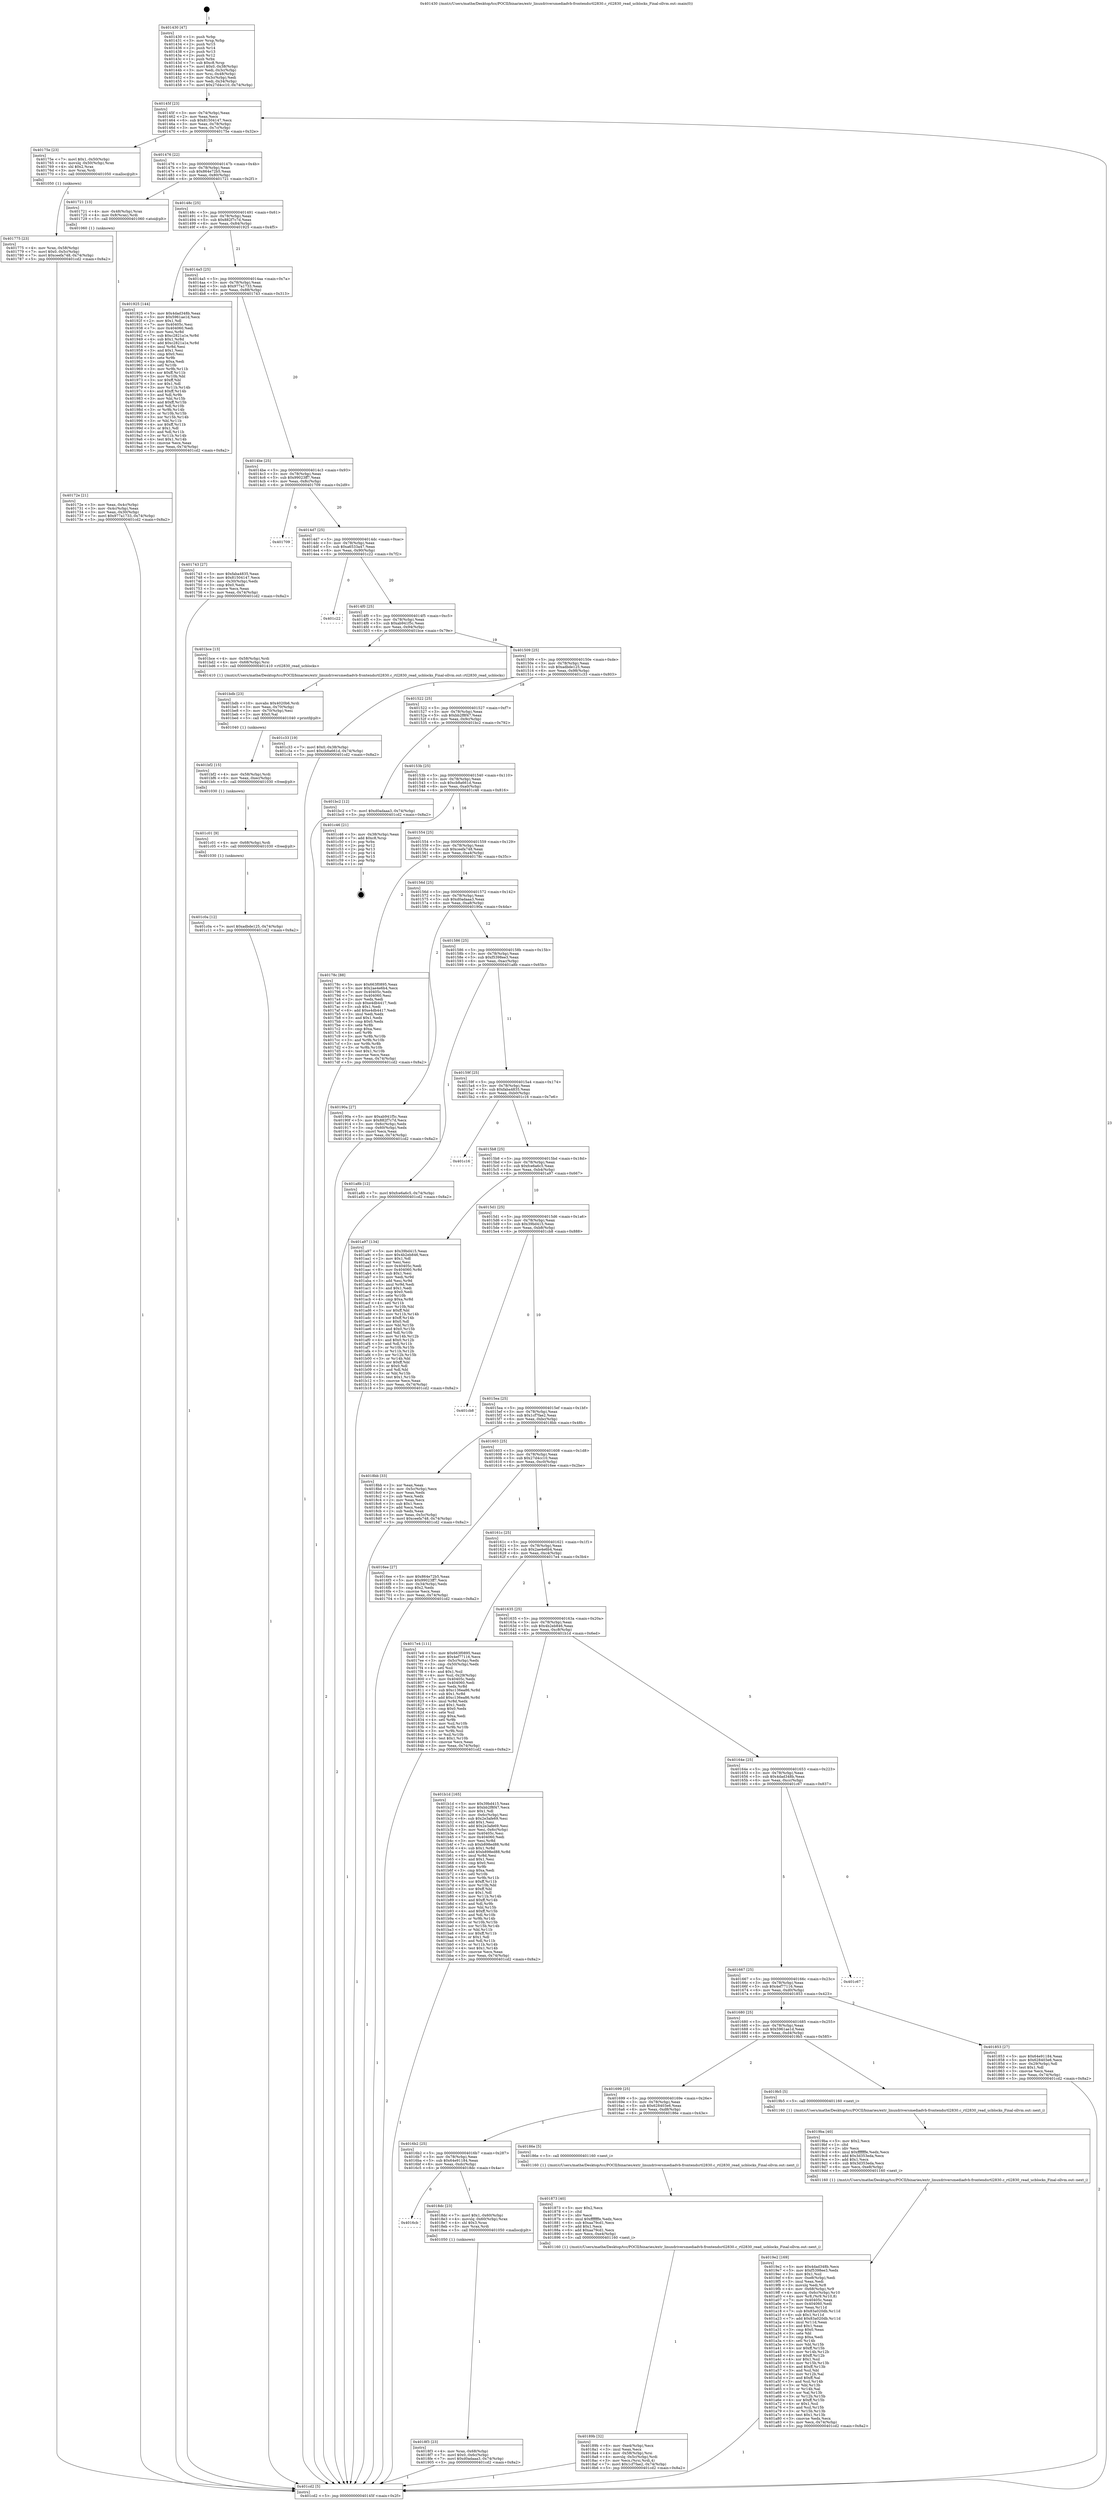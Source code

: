 digraph "0x401430" {
  label = "0x401430 (/mnt/c/Users/mathe/Desktop/tcc/POCII/binaries/extr_linuxdriversmediadvb-frontendsrtl2830.c_rtl2830_read_ucblocks_Final-ollvm.out::main(0))"
  labelloc = "t"
  node[shape=record]

  Entry [label="",width=0.3,height=0.3,shape=circle,fillcolor=black,style=filled]
  "0x40145f" [label="{
     0x40145f [23]\l
     | [instrs]\l
     &nbsp;&nbsp;0x40145f \<+3\>: mov -0x74(%rbp),%eax\l
     &nbsp;&nbsp;0x401462 \<+2\>: mov %eax,%ecx\l
     &nbsp;&nbsp;0x401464 \<+6\>: sub $0x81504147,%ecx\l
     &nbsp;&nbsp;0x40146a \<+3\>: mov %eax,-0x78(%rbp)\l
     &nbsp;&nbsp;0x40146d \<+3\>: mov %ecx,-0x7c(%rbp)\l
     &nbsp;&nbsp;0x401470 \<+6\>: je 000000000040175e \<main+0x32e\>\l
  }"]
  "0x40175e" [label="{
     0x40175e [23]\l
     | [instrs]\l
     &nbsp;&nbsp;0x40175e \<+7\>: movl $0x1,-0x50(%rbp)\l
     &nbsp;&nbsp;0x401765 \<+4\>: movslq -0x50(%rbp),%rax\l
     &nbsp;&nbsp;0x401769 \<+4\>: shl $0x2,%rax\l
     &nbsp;&nbsp;0x40176d \<+3\>: mov %rax,%rdi\l
     &nbsp;&nbsp;0x401770 \<+5\>: call 0000000000401050 \<malloc@plt\>\l
     | [calls]\l
     &nbsp;&nbsp;0x401050 \{1\} (unknown)\l
  }"]
  "0x401476" [label="{
     0x401476 [22]\l
     | [instrs]\l
     &nbsp;&nbsp;0x401476 \<+5\>: jmp 000000000040147b \<main+0x4b\>\l
     &nbsp;&nbsp;0x40147b \<+3\>: mov -0x78(%rbp),%eax\l
     &nbsp;&nbsp;0x40147e \<+5\>: sub $0x864e72b5,%eax\l
     &nbsp;&nbsp;0x401483 \<+3\>: mov %eax,-0x80(%rbp)\l
     &nbsp;&nbsp;0x401486 \<+6\>: je 0000000000401721 \<main+0x2f1\>\l
  }"]
  Exit [label="",width=0.3,height=0.3,shape=circle,fillcolor=black,style=filled,peripheries=2]
  "0x401721" [label="{
     0x401721 [13]\l
     | [instrs]\l
     &nbsp;&nbsp;0x401721 \<+4\>: mov -0x48(%rbp),%rax\l
     &nbsp;&nbsp;0x401725 \<+4\>: mov 0x8(%rax),%rdi\l
     &nbsp;&nbsp;0x401729 \<+5\>: call 0000000000401060 \<atoi@plt\>\l
     | [calls]\l
     &nbsp;&nbsp;0x401060 \{1\} (unknown)\l
  }"]
  "0x40148c" [label="{
     0x40148c [25]\l
     | [instrs]\l
     &nbsp;&nbsp;0x40148c \<+5\>: jmp 0000000000401491 \<main+0x61\>\l
     &nbsp;&nbsp;0x401491 \<+3\>: mov -0x78(%rbp),%eax\l
     &nbsp;&nbsp;0x401494 \<+5\>: sub $0x882f7c7d,%eax\l
     &nbsp;&nbsp;0x401499 \<+6\>: mov %eax,-0x84(%rbp)\l
     &nbsp;&nbsp;0x40149f \<+6\>: je 0000000000401925 \<main+0x4f5\>\l
  }"]
  "0x401c0a" [label="{
     0x401c0a [12]\l
     | [instrs]\l
     &nbsp;&nbsp;0x401c0a \<+7\>: movl $0xadbde125,-0x74(%rbp)\l
     &nbsp;&nbsp;0x401c11 \<+5\>: jmp 0000000000401cd2 \<main+0x8a2\>\l
  }"]
  "0x401925" [label="{
     0x401925 [144]\l
     | [instrs]\l
     &nbsp;&nbsp;0x401925 \<+5\>: mov $0x4dad348b,%eax\l
     &nbsp;&nbsp;0x40192a \<+5\>: mov $0x5961ae1d,%ecx\l
     &nbsp;&nbsp;0x40192f \<+2\>: mov $0x1,%dl\l
     &nbsp;&nbsp;0x401931 \<+7\>: mov 0x40405c,%esi\l
     &nbsp;&nbsp;0x401938 \<+7\>: mov 0x404060,%edi\l
     &nbsp;&nbsp;0x40193f \<+3\>: mov %esi,%r8d\l
     &nbsp;&nbsp;0x401942 \<+7\>: sub $0xc2821a1e,%r8d\l
     &nbsp;&nbsp;0x401949 \<+4\>: sub $0x1,%r8d\l
     &nbsp;&nbsp;0x40194d \<+7\>: add $0xc2821a1e,%r8d\l
     &nbsp;&nbsp;0x401954 \<+4\>: imul %r8d,%esi\l
     &nbsp;&nbsp;0x401958 \<+3\>: and $0x1,%esi\l
     &nbsp;&nbsp;0x40195b \<+3\>: cmp $0x0,%esi\l
     &nbsp;&nbsp;0x40195e \<+4\>: sete %r9b\l
     &nbsp;&nbsp;0x401962 \<+3\>: cmp $0xa,%edi\l
     &nbsp;&nbsp;0x401965 \<+4\>: setl %r10b\l
     &nbsp;&nbsp;0x401969 \<+3\>: mov %r9b,%r11b\l
     &nbsp;&nbsp;0x40196c \<+4\>: xor $0xff,%r11b\l
     &nbsp;&nbsp;0x401970 \<+3\>: mov %r10b,%bl\l
     &nbsp;&nbsp;0x401973 \<+3\>: xor $0xff,%bl\l
     &nbsp;&nbsp;0x401976 \<+3\>: xor $0x1,%dl\l
     &nbsp;&nbsp;0x401979 \<+3\>: mov %r11b,%r14b\l
     &nbsp;&nbsp;0x40197c \<+4\>: and $0xff,%r14b\l
     &nbsp;&nbsp;0x401980 \<+3\>: and %dl,%r9b\l
     &nbsp;&nbsp;0x401983 \<+3\>: mov %bl,%r15b\l
     &nbsp;&nbsp;0x401986 \<+4\>: and $0xff,%r15b\l
     &nbsp;&nbsp;0x40198a \<+3\>: and %dl,%r10b\l
     &nbsp;&nbsp;0x40198d \<+3\>: or %r9b,%r14b\l
     &nbsp;&nbsp;0x401990 \<+3\>: or %r10b,%r15b\l
     &nbsp;&nbsp;0x401993 \<+3\>: xor %r15b,%r14b\l
     &nbsp;&nbsp;0x401996 \<+3\>: or %bl,%r11b\l
     &nbsp;&nbsp;0x401999 \<+4\>: xor $0xff,%r11b\l
     &nbsp;&nbsp;0x40199d \<+3\>: or $0x1,%dl\l
     &nbsp;&nbsp;0x4019a0 \<+3\>: and %dl,%r11b\l
     &nbsp;&nbsp;0x4019a3 \<+3\>: or %r11b,%r14b\l
     &nbsp;&nbsp;0x4019a6 \<+4\>: test $0x1,%r14b\l
     &nbsp;&nbsp;0x4019aa \<+3\>: cmovne %ecx,%eax\l
     &nbsp;&nbsp;0x4019ad \<+3\>: mov %eax,-0x74(%rbp)\l
     &nbsp;&nbsp;0x4019b0 \<+5\>: jmp 0000000000401cd2 \<main+0x8a2\>\l
  }"]
  "0x4014a5" [label="{
     0x4014a5 [25]\l
     | [instrs]\l
     &nbsp;&nbsp;0x4014a5 \<+5\>: jmp 00000000004014aa \<main+0x7a\>\l
     &nbsp;&nbsp;0x4014aa \<+3\>: mov -0x78(%rbp),%eax\l
     &nbsp;&nbsp;0x4014ad \<+5\>: sub $0x977a1733,%eax\l
     &nbsp;&nbsp;0x4014b2 \<+6\>: mov %eax,-0x88(%rbp)\l
     &nbsp;&nbsp;0x4014b8 \<+6\>: je 0000000000401743 \<main+0x313\>\l
  }"]
  "0x401c01" [label="{
     0x401c01 [9]\l
     | [instrs]\l
     &nbsp;&nbsp;0x401c01 \<+4\>: mov -0x68(%rbp),%rdi\l
     &nbsp;&nbsp;0x401c05 \<+5\>: call 0000000000401030 \<free@plt\>\l
     | [calls]\l
     &nbsp;&nbsp;0x401030 \{1\} (unknown)\l
  }"]
  "0x401743" [label="{
     0x401743 [27]\l
     | [instrs]\l
     &nbsp;&nbsp;0x401743 \<+5\>: mov $0xfaba4835,%eax\l
     &nbsp;&nbsp;0x401748 \<+5\>: mov $0x81504147,%ecx\l
     &nbsp;&nbsp;0x40174d \<+3\>: mov -0x30(%rbp),%edx\l
     &nbsp;&nbsp;0x401750 \<+3\>: cmp $0x0,%edx\l
     &nbsp;&nbsp;0x401753 \<+3\>: cmove %ecx,%eax\l
     &nbsp;&nbsp;0x401756 \<+3\>: mov %eax,-0x74(%rbp)\l
     &nbsp;&nbsp;0x401759 \<+5\>: jmp 0000000000401cd2 \<main+0x8a2\>\l
  }"]
  "0x4014be" [label="{
     0x4014be [25]\l
     | [instrs]\l
     &nbsp;&nbsp;0x4014be \<+5\>: jmp 00000000004014c3 \<main+0x93\>\l
     &nbsp;&nbsp;0x4014c3 \<+3\>: mov -0x78(%rbp),%eax\l
     &nbsp;&nbsp;0x4014c6 \<+5\>: sub $0x99023ff7,%eax\l
     &nbsp;&nbsp;0x4014cb \<+6\>: mov %eax,-0x8c(%rbp)\l
     &nbsp;&nbsp;0x4014d1 \<+6\>: je 0000000000401709 \<main+0x2d9\>\l
  }"]
  "0x401bf2" [label="{
     0x401bf2 [15]\l
     | [instrs]\l
     &nbsp;&nbsp;0x401bf2 \<+4\>: mov -0x58(%rbp),%rdi\l
     &nbsp;&nbsp;0x401bf6 \<+6\>: mov %eax,-0xec(%rbp)\l
     &nbsp;&nbsp;0x401bfc \<+5\>: call 0000000000401030 \<free@plt\>\l
     | [calls]\l
     &nbsp;&nbsp;0x401030 \{1\} (unknown)\l
  }"]
  "0x401709" [label="{
     0x401709\l
  }", style=dashed]
  "0x4014d7" [label="{
     0x4014d7 [25]\l
     | [instrs]\l
     &nbsp;&nbsp;0x4014d7 \<+5\>: jmp 00000000004014dc \<main+0xac\>\l
     &nbsp;&nbsp;0x4014dc \<+3\>: mov -0x78(%rbp),%eax\l
     &nbsp;&nbsp;0x4014df \<+5\>: sub $0xa6533a47,%eax\l
     &nbsp;&nbsp;0x4014e4 \<+6\>: mov %eax,-0x90(%rbp)\l
     &nbsp;&nbsp;0x4014ea \<+6\>: je 0000000000401c22 \<main+0x7f2\>\l
  }"]
  "0x401bdb" [label="{
     0x401bdb [23]\l
     | [instrs]\l
     &nbsp;&nbsp;0x401bdb \<+10\>: movabs $0x4020b6,%rdi\l
     &nbsp;&nbsp;0x401be5 \<+3\>: mov %eax,-0x70(%rbp)\l
     &nbsp;&nbsp;0x401be8 \<+3\>: mov -0x70(%rbp),%esi\l
     &nbsp;&nbsp;0x401beb \<+2\>: mov $0x0,%al\l
     &nbsp;&nbsp;0x401bed \<+5\>: call 0000000000401040 \<printf@plt\>\l
     | [calls]\l
     &nbsp;&nbsp;0x401040 \{1\} (unknown)\l
  }"]
  "0x401c22" [label="{
     0x401c22\l
  }", style=dashed]
  "0x4014f0" [label="{
     0x4014f0 [25]\l
     | [instrs]\l
     &nbsp;&nbsp;0x4014f0 \<+5\>: jmp 00000000004014f5 \<main+0xc5\>\l
     &nbsp;&nbsp;0x4014f5 \<+3\>: mov -0x78(%rbp),%eax\l
     &nbsp;&nbsp;0x4014f8 \<+5\>: sub $0xab941f5c,%eax\l
     &nbsp;&nbsp;0x4014fd \<+6\>: mov %eax,-0x94(%rbp)\l
     &nbsp;&nbsp;0x401503 \<+6\>: je 0000000000401bce \<main+0x79e\>\l
  }"]
  "0x4019e2" [label="{
     0x4019e2 [169]\l
     | [instrs]\l
     &nbsp;&nbsp;0x4019e2 \<+5\>: mov $0x4dad348b,%ecx\l
     &nbsp;&nbsp;0x4019e7 \<+5\>: mov $0xf5398ee3,%edx\l
     &nbsp;&nbsp;0x4019ec \<+3\>: mov $0x1,%sil\l
     &nbsp;&nbsp;0x4019ef \<+6\>: mov -0xe8(%rbp),%edi\l
     &nbsp;&nbsp;0x4019f5 \<+3\>: imul %eax,%edi\l
     &nbsp;&nbsp;0x4019f8 \<+3\>: movslq %edi,%r8\l
     &nbsp;&nbsp;0x4019fb \<+4\>: mov -0x68(%rbp),%r9\l
     &nbsp;&nbsp;0x4019ff \<+4\>: movslq -0x6c(%rbp),%r10\l
     &nbsp;&nbsp;0x401a03 \<+4\>: mov %r8,(%r9,%r10,8)\l
     &nbsp;&nbsp;0x401a07 \<+7\>: mov 0x40405c,%eax\l
     &nbsp;&nbsp;0x401a0e \<+7\>: mov 0x404060,%edi\l
     &nbsp;&nbsp;0x401a15 \<+3\>: mov %eax,%r11d\l
     &nbsp;&nbsp;0x401a18 \<+7\>: sub $0x83a020db,%r11d\l
     &nbsp;&nbsp;0x401a1f \<+4\>: sub $0x1,%r11d\l
     &nbsp;&nbsp;0x401a23 \<+7\>: add $0x83a020db,%r11d\l
     &nbsp;&nbsp;0x401a2a \<+4\>: imul %r11d,%eax\l
     &nbsp;&nbsp;0x401a2e \<+3\>: and $0x1,%eax\l
     &nbsp;&nbsp;0x401a31 \<+3\>: cmp $0x0,%eax\l
     &nbsp;&nbsp;0x401a34 \<+3\>: sete %bl\l
     &nbsp;&nbsp;0x401a37 \<+3\>: cmp $0xa,%edi\l
     &nbsp;&nbsp;0x401a3a \<+4\>: setl %r14b\l
     &nbsp;&nbsp;0x401a3e \<+3\>: mov %bl,%r15b\l
     &nbsp;&nbsp;0x401a41 \<+4\>: xor $0xff,%r15b\l
     &nbsp;&nbsp;0x401a45 \<+3\>: mov %r14b,%r12b\l
     &nbsp;&nbsp;0x401a48 \<+4\>: xor $0xff,%r12b\l
     &nbsp;&nbsp;0x401a4c \<+4\>: xor $0x1,%sil\l
     &nbsp;&nbsp;0x401a50 \<+3\>: mov %r15b,%r13b\l
     &nbsp;&nbsp;0x401a53 \<+4\>: and $0xff,%r13b\l
     &nbsp;&nbsp;0x401a57 \<+3\>: and %sil,%bl\l
     &nbsp;&nbsp;0x401a5a \<+3\>: mov %r12b,%al\l
     &nbsp;&nbsp;0x401a5d \<+2\>: and $0xff,%al\l
     &nbsp;&nbsp;0x401a5f \<+3\>: and %sil,%r14b\l
     &nbsp;&nbsp;0x401a62 \<+3\>: or %bl,%r13b\l
     &nbsp;&nbsp;0x401a65 \<+3\>: or %r14b,%al\l
     &nbsp;&nbsp;0x401a68 \<+3\>: xor %al,%r13b\l
     &nbsp;&nbsp;0x401a6b \<+3\>: or %r12b,%r15b\l
     &nbsp;&nbsp;0x401a6e \<+4\>: xor $0xff,%r15b\l
     &nbsp;&nbsp;0x401a72 \<+4\>: or $0x1,%sil\l
     &nbsp;&nbsp;0x401a76 \<+3\>: and %sil,%r15b\l
     &nbsp;&nbsp;0x401a79 \<+3\>: or %r15b,%r13b\l
     &nbsp;&nbsp;0x401a7c \<+4\>: test $0x1,%r13b\l
     &nbsp;&nbsp;0x401a80 \<+3\>: cmovne %edx,%ecx\l
     &nbsp;&nbsp;0x401a83 \<+3\>: mov %ecx,-0x74(%rbp)\l
     &nbsp;&nbsp;0x401a86 \<+5\>: jmp 0000000000401cd2 \<main+0x8a2\>\l
  }"]
  "0x401bce" [label="{
     0x401bce [13]\l
     | [instrs]\l
     &nbsp;&nbsp;0x401bce \<+4\>: mov -0x58(%rbp),%rdi\l
     &nbsp;&nbsp;0x401bd2 \<+4\>: mov -0x68(%rbp),%rsi\l
     &nbsp;&nbsp;0x401bd6 \<+5\>: call 0000000000401410 \<rtl2830_read_ucblocks\>\l
     | [calls]\l
     &nbsp;&nbsp;0x401410 \{1\} (/mnt/c/Users/mathe/Desktop/tcc/POCII/binaries/extr_linuxdriversmediadvb-frontendsrtl2830.c_rtl2830_read_ucblocks_Final-ollvm.out::rtl2830_read_ucblocks)\l
  }"]
  "0x401509" [label="{
     0x401509 [25]\l
     | [instrs]\l
     &nbsp;&nbsp;0x401509 \<+5\>: jmp 000000000040150e \<main+0xde\>\l
     &nbsp;&nbsp;0x40150e \<+3\>: mov -0x78(%rbp),%eax\l
     &nbsp;&nbsp;0x401511 \<+5\>: sub $0xadbde125,%eax\l
     &nbsp;&nbsp;0x401516 \<+6\>: mov %eax,-0x98(%rbp)\l
     &nbsp;&nbsp;0x40151c \<+6\>: je 0000000000401c33 \<main+0x803\>\l
  }"]
  "0x4019ba" [label="{
     0x4019ba [40]\l
     | [instrs]\l
     &nbsp;&nbsp;0x4019ba \<+5\>: mov $0x2,%ecx\l
     &nbsp;&nbsp;0x4019bf \<+1\>: cltd\l
     &nbsp;&nbsp;0x4019c0 \<+2\>: idiv %ecx\l
     &nbsp;&nbsp;0x4019c2 \<+6\>: imul $0xfffffffe,%edx,%ecx\l
     &nbsp;&nbsp;0x4019c8 \<+6\>: add $0x3d353eda,%ecx\l
     &nbsp;&nbsp;0x4019ce \<+3\>: add $0x1,%ecx\l
     &nbsp;&nbsp;0x4019d1 \<+6\>: sub $0x3d353eda,%ecx\l
     &nbsp;&nbsp;0x4019d7 \<+6\>: mov %ecx,-0xe8(%rbp)\l
     &nbsp;&nbsp;0x4019dd \<+5\>: call 0000000000401160 \<next_i\>\l
     | [calls]\l
     &nbsp;&nbsp;0x401160 \{1\} (/mnt/c/Users/mathe/Desktop/tcc/POCII/binaries/extr_linuxdriversmediadvb-frontendsrtl2830.c_rtl2830_read_ucblocks_Final-ollvm.out::next_i)\l
  }"]
  "0x401c33" [label="{
     0x401c33 [19]\l
     | [instrs]\l
     &nbsp;&nbsp;0x401c33 \<+7\>: movl $0x0,-0x38(%rbp)\l
     &nbsp;&nbsp;0x401c3a \<+7\>: movl $0xcb8a661d,-0x74(%rbp)\l
     &nbsp;&nbsp;0x401c41 \<+5\>: jmp 0000000000401cd2 \<main+0x8a2\>\l
  }"]
  "0x401522" [label="{
     0x401522 [25]\l
     | [instrs]\l
     &nbsp;&nbsp;0x401522 \<+5\>: jmp 0000000000401527 \<main+0xf7\>\l
     &nbsp;&nbsp;0x401527 \<+3\>: mov -0x78(%rbp),%eax\l
     &nbsp;&nbsp;0x40152a \<+5\>: sub $0xbb2f8f47,%eax\l
     &nbsp;&nbsp;0x40152f \<+6\>: mov %eax,-0x9c(%rbp)\l
     &nbsp;&nbsp;0x401535 \<+6\>: je 0000000000401bc2 \<main+0x792\>\l
  }"]
  "0x4018f3" [label="{
     0x4018f3 [23]\l
     | [instrs]\l
     &nbsp;&nbsp;0x4018f3 \<+4\>: mov %rax,-0x68(%rbp)\l
     &nbsp;&nbsp;0x4018f7 \<+7\>: movl $0x0,-0x6c(%rbp)\l
     &nbsp;&nbsp;0x4018fe \<+7\>: movl $0xd0adaaa3,-0x74(%rbp)\l
     &nbsp;&nbsp;0x401905 \<+5\>: jmp 0000000000401cd2 \<main+0x8a2\>\l
  }"]
  "0x401bc2" [label="{
     0x401bc2 [12]\l
     | [instrs]\l
     &nbsp;&nbsp;0x401bc2 \<+7\>: movl $0xd0adaaa3,-0x74(%rbp)\l
     &nbsp;&nbsp;0x401bc9 \<+5\>: jmp 0000000000401cd2 \<main+0x8a2\>\l
  }"]
  "0x40153b" [label="{
     0x40153b [25]\l
     | [instrs]\l
     &nbsp;&nbsp;0x40153b \<+5\>: jmp 0000000000401540 \<main+0x110\>\l
     &nbsp;&nbsp;0x401540 \<+3\>: mov -0x78(%rbp),%eax\l
     &nbsp;&nbsp;0x401543 \<+5\>: sub $0xcb8a661d,%eax\l
     &nbsp;&nbsp;0x401548 \<+6\>: mov %eax,-0xa0(%rbp)\l
     &nbsp;&nbsp;0x40154e \<+6\>: je 0000000000401c46 \<main+0x816\>\l
  }"]
  "0x4016cb" [label="{
     0x4016cb\l
  }", style=dashed]
  "0x401c46" [label="{
     0x401c46 [21]\l
     | [instrs]\l
     &nbsp;&nbsp;0x401c46 \<+3\>: mov -0x38(%rbp),%eax\l
     &nbsp;&nbsp;0x401c49 \<+7\>: add $0xc8,%rsp\l
     &nbsp;&nbsp;0x401c50 \<+1\>: pop %rbx\l
     &nbsp;&nbsp;0x401c51 \<+2\>: pop %r12\l
     &nbsp;&nbsp;0x401c53 \<+2\>: pop %r13\l
     &nbsp;&nbsp;0x401c55 \<+2\>: pop %r14\l
     &nbsp;&nbsp;0x401c57 \<+2\>: pop %r15\l
     &nbsp;&nbsp;0x401c59 \<+1\>: pop %rbp\l
     &nbsp;&nbsp;0x401c5a \<+1\>: ret\l
  }"]
  "0x401554" [label="{
     0x401554 [25]\l
     | [instrs]\l
     &nbsp;&nbsp;0x401554 \<+5\>: jmp 0000000000401559 \<main+0x129\>\l
     &nbsp;&nbsp;0x401559 \<+3\>: mov -0x78(%rbp),%eax\l
     &nbsp;&nbsp;0x40155c \<+5\>: sub $0xceefa748,%eax\l
     &nbsp;&nbsp;0x401561 \<+6\>: mov %eax,-0xa4(%rbp)\l
     &nbsp;&nbsp;0x401567 \<+6\>: je 000000000040178c \<main+0x35c\>\l
  }"]
  "0x4018dc" [label="{
     0x4018dc [23]\l
     | [instrs]\l
     &nbsp;&nbsp;0x4018dc \<+7\>: movl $0x1,-0x60(%rbp)\l
     &nbsp;&nbsp;0x4018e3 \<+4\>: movslq -0x60(%rbp),%rax\l
     &nbsp;&nbsp;0x4018e7 \<+4\>: shl $0x3,%rax\l
     &nbsp;&nbsp;0x4018eb \<+3\>: mov %rax,%rdi\l
     &nbsp;&nbsp;0x4018ee \<+5\>: call 0000000000401050 \<malloc@plt\>\l
     | [calls]\l
     &nbsp;&nbsp;0x401050 \{1\} (unknown)\l
  }"]
  "0x40178c" [label="{
     0x40178c [88]\l
     | [instrs]\l
     &nbsp;&nbsp;0x40178c \<+5\>: mov $0x663f0895,%eax\l
     &nbsp;&nbsp;0x401791 \<+5\>: mov $0x2ae4e6b4,%ecx\l
     &nbsp;&nbsp;0x401796 \<+7\>: mov 0x40405c,%edx\l
     &nbsp;&nbsp;0x40179d \<+7\>: mov 0x404060,%esi\l
     &nbsp;&nbsp;0x4017a4 \<+2\>: mov %edx,%edi\l
     &nbsp;&nbsp;0x4017a6 \<+6\>: sub $0xe4db4417,%edi\l
     &nbsp;&nbsp;0x4017ac \<+3\>: sub $0x1,%edi\l
     &nbsp;&nbsp;0x4017af \<+6\>: add $0xe4db4417,%edi\l
     &nbsp;&nbsp;0x4017b5 \<+3\>: imul %edi,%edx\l
     &nbsp;&nbsp;0x4017b8 \<+3\>: and $0x1,%edx\l
     &nbsp;&nbsp;0x4017bb \<+3\>: cmp $0x0,%edx\l
     &nbsp;&nbsp;0x4017be \<+4\>: sete %r8b\l
     &nbsp;&nbsp;0x4017c2 \<+3\>: cmp $0xa,%esi\l
     &nbsp;&nbsp;0x4017c5 \<+4\>: setl %r9b\l
     &nbsp;&nbsp;0x4017c9 \<+3\>: mov %r8b,%r10b\l
     &nbsp;&nbsp;0x4017cc \<+3\>: and %r9b,%r10b\l
     &nbsp;&nbsp;0x4017cf \<+3\>: xor %r9b,%r8b\l
     &nbsp;&nbsp;0x4017d2 \<+3\>: or %r8b,%r10b\l
     &nbsp;&nbsp;0x4017d5 \<+4\>: test $0x1,%r10b\l
     &nbsp;&nbsp;0x4017d9 \<+3\>: cmovne %ecx,%eax\l
     &nbsp;&nbsp;0x4017dc \<+3\>: mov %eax,-0x74(%rbp)\l
     &nbsp;&nbsp;0x4017df \<+5\>: jmp 0000000000401cd2 \<main+0x8a2\>\l
  }"]
  "0x40156d" [label="{
     0x40156d [25]\l
     | [instrs]\l
     &nbsp;&nbsp;0x40156d \<+5\>: jmp 0000000000401572 \<main+0x142\>\l
     &nbsp;&nbsp;0x401572 \<+3\>: mov -0x78(%rbp),%eax\l
     &nbsp;&nbsp;0x401575 \<+5\>: sub $0xd0adaaa3,%eax\l
     &nbsp;&nbsp;0x40157a \<+6\>: mov %eax,-0xa8(%rbp)\l
     &nbsp;&nbsp;0x401580 \<+6\>: je 000000000040190a \<main+0x4da\>\l
  }"]
  "0x40189b" [label="{
     0x40189b [32]\l
     | [instrs]\l
     &nbsp;&nbsp;0x40189b \<+6\>: mov -0xe4(%rbp),%ecx\l
     &nbsp;&nbsp;0x4018a1 \<+3\>: imul %eax,%ecx\l
     &nbsp;&nbsp;0x4018a4 \<+4\>: mov -0x58(%rbp),%rsi\l
     &nbsp;&nbsp;0x4018a8 \<+4\>: movslq -0x5c(%rbp),%rdi\l
     &nbsp;&nbsp;0x4018ac \<+3\>: mov %ecx,(%rsi,%rdi,4)\l
     &nbsp;&nbsp;0x4018af \<+7\>: movl $0x1cf7fae2,-0x74(%rbp)\l
     &nbsp;&nbsp;0x4018b6 \<+5\>: jmp 0000000000401cd2 \<main+0x8a2\>\l
  }"]
  "0x40190a" [label="{
     0x40190a [27]\l
     | [instrs]\l
     &nbsp;&nbsp;0x40190a \<+5\>: mov $0xab941f5c,%eax\l
     &nbsp;&nbsp;0x40190f \<+5\>: mov $0x882f7c7d,%ecx\l
     &nbsp;&nbsp;0x401914 \<+3\>: mov -0x6c(%rbp),%edx\l
     &nbsp;&nbsp;0x401917 \<+3\>: cmp -0x60(%rbp),%edx\l
     &nbsp;&nbsp;0x40191a \<+3\>: cmovl %ecx,%eax\l
     &nbsp;&nbsp;0x40191d \<+3\>: mov %eax,-0x74(%rbp)\l
     &nbsp;&nbsp;0x401920 \<+5\>: jmp 0000000000401cd2 \<main+0x8a2\>\l
  }"]
  "0x401586" [label="{
     0x401586 [25]\l
     | [instrs]\l
     &nbsp;&nbsp;0x401586 \<+5\>: jmp 000000000040158b \<main+0x15b\>\l
     &nbsp;&nbsp;0x40158b \<+3\>: mov -0x78(%rbp),%eax\l
     &nbsp;&nbsp;0x40158e \<+5\>: sub $0xf5398ee3,%eax\l
     &nbsp;&nbsp;0x401593 \<+6\>: mov %eax,-0xac(%rbp)\l
     &nbsp;&nbsp;0x401599 \<+6\>: je 0000000000401a8b \<main+0x65b\>\l
  }"]
  "0x401873" [label="{
     0x401873 [40]\l
     | [instrs]\l
     &nbsp;&nbsp;0x401873 \<+5\>: mov $0x2,%ecx\l
     &nbsp;&nbsp;0x401878 \<+1\>: cltd\l
     &nbsp;&nbsp;0x401879 \<+2\>: idiv %ecx\l
     &nbsp;&nbsp;0x40187b \<+6\>: imul $0xfffffffe,%edx,%ecx\l
     &nbsp;&nbsp;0x401881 \<+6\>: sub $0xaa79cd1,%ecx\l
     &nbsp;&nbsp;0x401887 \<+3\>: add $0x1,%ecx\l
     &nbsp;&nbsp;0x40188a \<+6\>: add $0xaa79cd1,%ecx\l
     &nbsp;&nbsp;0x401890 \<+6\>: mov %ecx,-0xe4(%rbp)\l
     &nbsp;&nbsp;0x401896 \<+5\>: call 0000000000401160 \<next_i\>\l
     | [calls]\l
     &nbsp;&nbsp;0x401160 \{1\} (/mnt/c/Users/mathe/Desktop/tcc/POCII/binaries/extr_linuxdriversmediadvb-frontendsrtl2830.c_rtl2830_read_ucblocks_Final-ollvm.out::next_i)\l
  }"]
  "0x401a8b" [label="{
     0x401a8b [12]\l
     | [instrs]\l
     &nbsp;&nbsp;0x401a8b \<+7\>: movl $0xfce6a6c5,-0x74(%rbp)\l
     &nbsp;&nbsp;0x401a92 \<+5\>: jmp 0000000000401cd2 \<main+0x8a2\>\l
  }"]
  "0x40159f" [label="{
     0x40159f [25]\l
     | [instrs]\l
     &nbsp;&nbsp;0x40159f \<+5\>: jmp 00000000004015a4 \<main+0x174\>\l
     &nbsp;&nbsp;0x4015a4 \<+3\>: mov -0x78(%rbp),%eax\l
     &nbsp;&nbsp;0x4015a7 \<+5\>: sub $0xfaba4835,%eax\l
     &nbsp;&nbsp;0x4015ac \<+6\>: mov %eax,-0xb0(%rbp)\l
     &nbsp;&nbsp;0x4015b2 \<+6\>: je 0000000000401c16 \<main+0x7e6\>\l
  }"]
  "0x4016b2" [label="{
     0x4016b2 [25]\l
     | [instrs]\l
     &nbsp;&nbsp;0x4016b2 \<+5\>: jmp 00000000004016b7 \<main+0x287\>\l
     &nbsp;&nbsp;0x4016b7 \<+3\>: mov -0x78(%rbp),%eax\l
     &nbsp;&nbsp;0x4016ba \<+5\>: sub $0x64e91184,%eax\l
     &nbsp;&nbsp;0x4016bf \<+6\>: mov %eax,-0xdc(%rbp)\l
     &nbsp;&nbsp;0x4016c5 \<+6\>: je 00000000004018dc \<main+0x4ac\>\l
  }"]
  "0x401c16" [label="{
     0x401c16\l
  }", style=dashed]
  "0x4015b8" [label="{
     0x4015b8 [25]\l
     | [instrs]\l
     &nbsp;&nbsp;0x4015b8 \<+5\>: jmp 00000000004015bd \<main+0x18d\>\l
     &nbsp;&nbsp;0x4015bd \<+3\>: mov -0x78(%rbp),%eax\l
     &nbsp;&nbsp;0x4015c0 \<+5\>: sub $0xfce6a6c5,%eax\l
     &nbsp;&nbsp;0x4015c5 \<+6\>: mov %eax,-0xb4(%rbp)\l
     &nbsp;&nbsp;0x4015cb \<+6\>: je 0000000000401a97 \<main+0x667\>\l
  }"]
  "0x40186e" [label="{
     0x40186e [5]\l
     | [instrs]\l
     &nbsp;&nbsp;0x40186e \<+5\>: call 0000000000401160 \<next_i\>\l
     | [calls]\l
     &nbsp;&nbsp;0x401160 \{1\} (/mnt/c/Users/mathe/Desktop/tcc/POCII/binaries/extr_linuxdriversmediadvb-frontendsrtl2830.c_rtl2830_read_ucblocks_Final-ollvm.out::next_i)\l
  }"]
  "0x401a97" [label="{
     0x401a97 [134]\l
     | [instrs]\l
     &nbsp;&nbsp;0x401a97 \<+5\>: mov $0x39bd415,%eax\l
     &nbsp;&nbsp;0x401a9c \<+5\>: mov $0x4b2eb846,%ecx\l
     &nbsp;&nbsp;0x401aa1 \<+2\>: mov $0x1,%dl\l
     &nbsp;&nbsp;0x401aa3 \<+2\>: xor %esi,%esi\l
     &nbsp;&nbsp;0x401aa5 \<+7\>: mov 0x40405c,%edi\l
     &nbsp;&nbsp;0x401aac \<+8\>: mov 0x404060,%r8d\l
     &nbsp;&nbsp;0x401ab4 \<+3\>: sub $0x1,%esi\l
     &nbsp;&nbsp;0x401ab7 \<+3\>: mov %edi,%r9d\l
     &nbsp;&nbsp;0x401aba \<+3\>: add %esi,%r9d\l
     &nbsp;&nbsp;0x401abd \<+4\>: imul %r9d,%edi\l
     &nbsp;&nbsp;0x401ac1 \<+3\>: and $0x1,%edi\l
     &nbsp;&nbsp;0x401ac4 \<+3\>: cmp $0x0,%edi\l
     &nbsp;&nbsp;0x401ac7 \<+4\>: sete %r10b\l
     &nbsp;&nbsp;0x401acb \<+4\>: cmp $0xa,%r8d\l
     &nbsp;&nbsp;0x401acf \<+4\>: setl %r11b\l
     &nbsp;&nbsp;0x401ad3 \<+3\>: mov %r10b,%bl\l
     &nbsp;&nbsp;0x401ad6 \<+3\>: xor $0xff,%bl\l
     &nbsp;&nbsp;0x401ad9 \<+3\>: mov %r11b,%r14b\l
     &nbsp;&nbsp;0x401adc \<+4\>: xor $0xff,%r14b\l
     &nbsp;&nbsp;0x401ae0 \<+3\>: xor $0x0,%dl\l
     &nbsp;&nbsp;0x401ae3 \<+3\>: mov %bl,%r15b\l
     &nbsp;&nbsp;0x401ae6 \<+4\>: and $0x0,%r15b\l
     &nbsp;&nbsp;0x401aea \<+3\>: and %dl,%r10b\l
     &nbsp;&nbsp;0x401aed \<+3\>: mov %r14b,%r12b\l
     &nbsp;&nbsp;0x401af0 \<+4\>: and $0x0,%r12b\l
     &nbsp;&nbsp;0x401af4 \<+3\>: and %dl,%r11b\l
     &nbsp;&nbsp;0x401af7 \<+3\>: or %r10b,%r15b\l
     &nbsp;&nbsp;0x401afa \<+3\>: or %r11b,%r12b\l
     &nbsp;&nbsp;0x401afd \<+3\>: xor %r12b,%r15b\l
     &nbsp;&nbsp;0x401b00 \<+3\>: or %r14b,%bl\l
     &nbsp;&nbsp;0x401b03 \<+3\>: xor $0xff,%bl\l
     &nbsp;&nbsp;0x401b06 \<+3\>: or $0x0,%dl\l
     &nbsp;&nbsp;0x401b09 \<+2\>: and %dl,%bl\l
     &nbsp;&nbsp;0x401b0b \<+3\>: or %bl,%r15b\l
     &nbsp;&nbsp;0x401b0e \<+4\>: test $0x1,%r15b\l
     &nbsp;&nbsp;0x401b12 \<+3\>: cmovne %ecx,%eax\l
     &nbsp;&nbsp;0x401b15 \<+3\>: mov %eax,-0x74(%rbp)\l
     &nbsp;&nbsp;0x401b18 \<+5\>: jmp 0000000000401cd2 \<main+0x8a2\>\l
  }"]
  "0x4015d1" [label="{
     0x4015d1 [25]\l
     | [instrs]\l
     &nbsp;&nbsp;0x4015d1 \<+5\>: jmp 00000000004015d6 \<main+0x1a6\>\l
     &nbsp;&nbsp;0x4015d6 \<+3\>: mov -0x78(%rbp),%eax\l
     &nbsp;&nbsp;0x4015d9 \<+5\>: sub $0x39bd415,%eax\l
     &nbsp;&nbsp;0x4015de \<+6\>: mov %eax,-0xb8(%rbp)\l
     &nbsp;&nbsp;0x4015e4 \<+6\>: je 0000000000401cb8 \<main+0x888\>\l
  }"]
  "0x401699" [label="{
     0x401699 [25]\l
     | [instrs]\l
     &nbsp;&nbsp;0x401699 \<+5\>: jmp 000000000040169e \<main+0x26e\>\l
     &nbsp;&nbsp;0x40169e \<+3\>: mov -0x78(%rbp),%eax\l
     &nbsp;&nbsp;0x4016a1 \<+5\>: sub $0x628403e6,%eax\l
     &nbsp;&nbsp;0x4016a6 \<+6\>: mov %eax,-0xd8(%rbp)\l
     &nbsp;&nbsp;0x4016ac \<+6\>: je 000000000040186e \<main+0x43e\>\l
  }"]
  "0x401cb8" [label="{
     0x401cb8\l
  }", style=dashed]
  "0x4015ea" [label="{
     0x4015ea [25]\l
     | [instrs]\l
     &nbsp;&nbsp;0x4015ea \<+5\>: jmp 00000000004015ef \<main+0x1bf\>\l
     &nbsp;&nbsp;0x4015ef \<+3\>: mov -0x78(%rbp),%eax\l
     &nbsp;&nbsp;0x4015f2 \<+5\>: sub $0x1cf7fae2,%eax\l
     &nbsp;&nbsp;0x4015f7 \<+6\>: mov %eax,-0xbc(%rbp)\l
     &nbsp;&nbsp;0x4015fd \<+6\>: je 00000000004018bb \<main+0x48b\>\l
  }"]
  "0x4019b5" [label="{
     0x4019b5 [5]\l
     | [instrs]\l
     &nbsp;&nbsp;0x4019b5 \<+5\>: call 0000000000401160 \<next_i\>\l
     | [calls]\l
     &nbsp;&nbsp;0x401160 \{1\} (/mnt/c/Users/mathe/Desktop/tcc/POCII/binaries/extr_linuxdriversmediadvb-frontendsrtl2830.c_rtl2830_read_ucblocks_Final-ollvm.out::next_i)\l
  }"]
  "0x4018bb" [label="{
     0x4018bb [33]\l
     | [instrs]\l
     &nbsp;&nbsp;0x4018bb \<+2\>: xor %eax,%eax\l
     &nbsp;&nbsp;0x4018bd \<+3\>: mov -0x5c(%rbp),%ecx\l
     &nbsp;&nbsp;0x4018c0 \<+2\>: mov %eax,%edx\l
     &nbsp;&nbsp;0x4018c2 \<+2\>: sub %ecx,%edx\l
     &nbsp;&nbsp;0x4018c4 \<+2\>: mov %eax,%ecx\l
     &nbsp;&nbsp;0x4018c6 \<+3\>: sub $0x1,%ecx\l
     &nbsp;&nbsp;0x4018c9 \<+2\>: add %ecx,%edx\l
     &nbsp;&nbsp;0x4018cb \<+2\>: sub %edx,%eax\l
     &nbsp;&nbsp;0x4018cd \<+3\>: mov %eax,-0x5c(%rbp)\l
     &nbsp;&nbsp;0x4018d0 \<+7\>: movl $0xceefa748,-0x74(%rbp)\l
     &nbsp;&nbsp;0x4018d7 \<+5\>: jmp 0000000000401cd2 \<main+0x8a2\>\l
  }"]
  "0x401603" [label="{
     0x401603 [25]\l
     | [instrs]\l
     &nbsp;&nbsp;0x401603 \<+5\>: jmp 0000000000401608 \<main+0x1d8\>\l
     &nbsp;&nbsp;0x401608 \<+3\>: mov -0x78(%rbp),%eax\l
     &nbsp;&nbsp;0x40160b \<+5\>: sub $0x27d4cc10,%eax\l
     &nbsp;&nbsp;0x401610 \<+6\>: mov %eax,-0xc0(%rbp)\l
     &nbsp;&nbsp;0x401616 \<+6\>: je 00000000004016ee \<main+0x2be\>\l
  }"]
  "0x401680" [label="{
     0x401680 [25]\l
     | [instrs]\l
     &nbsp;&nbsp;0x401680 \<+5\>: jmp 0000000000401685 \<main+0x255\>\l
     &nbsp;&nbsp;0x401685 \<+3\>: mov -0x78(%rbp),%eax\l
     &nbsp;&nbsp;0x401688 \<+5\>: sub $0x5961ae1d,%eax\l
     &nbsp;&nbsp;0x40168d \<+6\>: mov %eax,-0xd4(%rbp)\l
     &nbsp;&nbsp;0x401693 \<+6\>: je 00000000004019b5 \<main+0x585\>\l
  }"]
  "0x4016ee" [label="{
     0x4016ee [27]\l
     | [instrs]\l
     &nbsp;&nbsp;0x4016ee \<+5\>: mov $0x864e72b5,%eax\l
     &nbsp;&nbsp;0x4016f3 \<+5\>: mov $0x99023ff7,%ecx\l
     &nbsp;&nbsp;0x4016f8 \<+3\>: mov -0x34(%rbp),%edx\l
     &nbsp;&nbsp;0x4016fb \<+3\>: cmp $0x2,%edx\l
     &nbsp;&nbsp;0x4016fe \<+3\>: cmovne %ecx,%eax\l
     &nbsp;&nbsp;0x401701 \<+3\>: mov %eax,-0x74(%rbp)\l
     &nbsp;&nbsp;0x401704 \<+5\>: jmp 0000000000401cd2 \<main+0x8a2\>\l
  }"]
  "0x40161c" [label="{
     0x40161c [25]\l
     | [instrs]\l
     &nbsp;&nbsp;0x40161c \<+5\>: jmp 0000000000401621 \<main+0x1f1\>\l
     &nbsp;&nbsp;0x401621 \<+3\>: mov -0x78(%rbp),%eax\l
     &nbsp;&nbsp;0x401624 \<+5\>: sub $0x2ae4e6b4,%eax\l
     &nbsp;&nbsp;0x401629 \<+6\>: mov %eax,-0xc4(%rbp)\l
     &nbsp;&nbsp;0x40162f \<+6\>: je 00000000004017e4 \<main+0x3b4\>\l
  }"]
  "0x401cd2" [label="{
     0x401cd2 [5]\l
     | [instrs]\l
     &nbsp;&nbsp;0x401cd2 \<+5\>: jmp 000000000040145f \<main+0x2f\>\l
  }"]
  "0x401430" [label="{
     0x401430 [47]\l
     | [instrs]\l
     &nbsp;&nbsp;0x401430 \<+1\>: push %rbp\l
     &nbsp;&nbsp;0x401431 \<+3\>: mov %rsp,%rbp\l
     &nbsp;&nbsp;0x401434 \<+2\>: push %r15\l
     &nbsp;&nbsp;0x401436 \<+2\>: push %r14\l
     &nbsp;&nbsp;0x401438 \<+2\>: push %r13\l
     &nbsp;&nbsp;0x40143a \<+2\>: push %r12\l
     &nbsp;&nbsp;0x40143c \<+1\>: push %rbx\l
     &nbsp;&nbsp;0x40143d \<+7\>: sub $0xc8,%rsp\l
     &nbsp;&nbsp;0x401444 \<+7\>: movl $0x0,-0x38(%rbp)\l
     &nbsp;&nbsp;0x40144b \<+3\>: mov %edi,-0x3c(%rbp)\l
     &nbsp;&nbsp;0x40144e \<+4\>: mov %rsi,-0x48(%rbp)\l
     &nbsp;&nbsp;0x401452 \<+3\>: mov -0x3c(%rbp),%edi\l
     &nbsp;&nbsp;0x401455 \<+3\>: mov %edi,-0x34(%rbp)\l
     &nbsp;&nbsp;0x401458 \<+7\>: movl $0x27d4cc10,-0x74(%rbp)\l
  }"]
  "0x40172e" [label="{
     0x40172e [21]\l
     | [instrs]\l
     &nbsp;&nbsp;0x40172e \<+3\>: mov %eax,-0x4c(%rbp)\l
     &nbsp;&nbsp;0x401731 \<+3\>: mov -0x4c(%rbp),%eax\l
     &nbsp;&nbsp;0x401734 \<+3\>: mov %eax,-0x30(%rbp)\l
     &nbsp;&nbsp;0x401737 \<+7\>: movl $0x977a1733,-0x74(%rbp)\l
     &nbsp;&nbsp;0x40173e \<+5\>: jmp 0000000000401cd2 \<main+0x8a2\>\l
  }"]
  "0x401775" [label="{
     0x401775 [23]\l
     | [instrs]\l
     &nbsp;&nbsp;0x401775 \<+4\>: mov %rax,-0x58(%rbp)\l
     &nbsp;&nbsp;0x401779 \<+7\>: movl $0x0,-0x5c(%rbp)\l
     &nbsp;&nbsp;0x401780 \<+7\>: movl $0xceefa748,-0x74(%rbp)\l
     &nbsp;&nbsp;0x401787 \<+5\>: jmp 0000000000401cd2 \<main+0x8a2\>\l
  }"]
  "0x401853" [label="{
     0x401853 [27]\l
     | [instrs]\l
     &nbsp;&nbsp;0x401853 \<+5\>: mov $0x64e91184,%eax\l
     &nbsp;&nbsp;0x401858 \<+5\>: mov $0x628403e6,%ecx\l
     &nbsp;&nbsp;0x40185d \<+3\>: mov -0x29(%rbp),%dl\l
     &nbsp;&nbsp;0x401860 \<+3\>: test $0x1,%dl\l
     &nbsp;&nbsp;0x401863 \<+3\>: cmovne %ecx,%eax\l
     &nbsp;&nbsp;0x401866 \<+3\>: mov %eax,-0x74(%rbp)\l
     &nbsp;&nbsp;0x401869 \<+5\>: jmp 0000000000401cd2 \<main+0x8a2\>\l
  }"]
  "0x4017e4" [label="{
     0x4017e4 [111]\l
     | [instrs]\l
     &nbsp;&nbsp;0x4017e4 \<+5\>: mov $0x663f0895,%eax\l
     &nbsp;&nbsp;0x4017e9 \<+5\>: mov $0x4ef77116,%ecx\l
     &nbsp;&nbsp;0x4017ee \<+3\>: mov -0x5c(%rbp),%edx\l
     &nbsp;&nbsp;0x4017f1 \<+3\>: cmp -0x50(%rbp),%edx\l
     &nbsp;&nbsp;0x4017f4 \<+4\>: setl %sil\l
     &nbsp;&nbsp;0x4017f8 \<+4\>: and $0x1,%sil\l
     &nbsp;&nbsp;0x4017fc \<+4\>: mov %sil,-0x29(%rbp)\l
     &nbsp;&nbsp;0x401800 \<+7\>: mov 0x40405c,%edx\l
     &nbsp;&nbsp;0x401807 \<+7\>: mov 0x404060,%edi\l
     &nbsp;&nbsp;0x40180e \<+3\>: mov %edx,%r8d\l
     &nbsp;&nbsp;0x401811 \<+7\>: sub $0xc136ea86,%r8d\l
     &nbsp;&nbsp;0x401818 \<+4\>: sub $0x1,%r8d\l
     &nbsp;&nbsp;0x40181c \<+7\>: add $0xc136ea86,%r8d\l
     &nbsp;&nbsp;0x401823 \<+4\>: imul %r8d,%edx\l
     &nbsp;&nbsp;0x401827 \<+3\>: and $0x1,%edx\l
     &nbsp;&nbsp;0x40182a \<+3\>: cmp $0x0,%edx\l
     &nbsp;&nbsp;0x40182d \<+4\>: sete %sil\l
     &nbsp;&nbsp;0x401831 \<+3\>: cmp $0xa,%edi\l
     &nbsp;&nbsp;0x401834 \<+4\>: setl %r9b\l
     &nbsp;&nbsp;0x401838 \<+3\>: mov %sil,%r10b\l
     &nbsp;&nbsp;0x40183b \<+3\>: and %r9b,%r10b\l
     &nbsp;&nbsp;0x40183e \<+3\>: xor %r9b,%sil\l
     &nbsp;&nbsp;0x401841 \<+3\>: or %sil,%r10b\l
     &nbsp;&nbsp;0x401844 \<+4\>: test $0x1,%r10b\l
     &nbsp;&nbsp;0x401848 \<+3\>: cmovne %ecx,%eax\l
     &nbsp;&nbsp;0x40184b \<+3\>: mov %eax,-0x74(%rbp)\l
     &nbsp;&nbsp;0x40184e \<+5\>: jmp 0000000000401cd2 \<main+0x8a2\>\l
  }"]
  "0x401635" [label="{
     0x401635 [25]\l
     | [instrs]\l
     &nbsp;&nbsp;0x401635 \<+5\>: jmp 000000000040163a \<main+0x20a\>\l
     &nbsp;&nbsp;0x40163a \<+3\>: mov -0x78(%rbp),%eax\l
     &nbsp;&nbsp;0x40163d \<+5\>: sub $0x4b2eb846,%eax\l
     &nbsp;&nbsp;0x401642 \<+6\>: mov %eax,-0xc8(%rbp)\l
     &nbsp;&nbsp;0x401648 \<+6\>: je 0000000000401b1d \<main+0x6ed\>\l
  }"]
  "0x401667" [label="{
     0x401667 [25]\l
     | [instrs]\l
     &nbsp;&nbsp;0x401667 \<+5\>: jmp 000000000040166c \<main+0x23c\>\l
     &nbsp;&nbsp;0x40166c \<+3\>: mov -0x78(%rbp),%eax\l
     &nbsp;&nbsp;0x40166f \<+5\>: sub $0x4ef77116,%eax\l
     &nbsp;&nbsp;0x401674 \<+6\>: mov %eax,-0xd0(%rbp)\l
     &nbsp;&nbsp;0x40167a \<+6\>: je 0000000000401853 \<main+0x423\>\l
  }"]
  "0x401b1d" [label="{
     0x401b1d [165]\l
     | [instrs]\l
     &nbsp;&nbsp;0x401b1d \<+5\>: mov $0x39bd415,%eax\l
     &nbsp;&nbsp;0x401b22 \<+5\>: mov $0xbb2f8f47,%ecx\l
     &nbsp;&nbsp;0x401b27 \<+2\>: mov $0x1,%dl\l
     &nbsp;&nbsp;0x401b29 \<+3\>: mov -0x6c(%rbp),%esi\l
     &nbsp;&nbsp;0x401b2c \<+6\>: sub $0x2e3afe69,%esi\l
     &nbsp;&nbsp;0x401b32 \<+3\>: add $0x1,%esi\l
     &nbsp;&nbsp;0x401b35 \<+6\>: add $0x2e3afe69,%esi\l
     &nbsp;&nbsp;0x401b3b \<+3\>: mov %esi,-0x6c(%rbp)\l
     &nbsp;&nbsp;0x401b3e \<+7\>: mov 0x40405c,%esi\l
     &nbsp;&nbsp;0x401b45 \<+7\>: mov 0x404060,%edi\l
     &nbsp;&nbsp;0x401b4c \<+3\>: mov %esi,%r8d\l
     &nbsp;&nbsp;0x401b4f \<+7\>: sub $0xb898ed88,%r8d\l
     &nbsp;&nbsp;0x401b56 \<+4\>: sub $0x1,%r8d\l
     &nbsp;&nbsp;0x401b5a \<+7\>: add $0xb898ed88,%r8d\l
     &nbsp;&nbsp;0x401b61 \<+4\>: imul %r8d,%esi\l
     &nbsp;&nbsp;0x401b65 \<+3\>: and $0x1,%esi\l
     &nbsp;&nbsp;0x401b68 \<+3\>: cmp $0x0,%esi\l
     &nbsp;&nbsp;0x401b6b \<+4\>: sete %r9b\l
     &nbsp;&nbsp;0x401b6f \<+3\>: cmp $0xa,%edi\l
     &nbsp;&nbsp;0x401b72 \<+4\>: setl %r10b\l
     &nbsp;&nbsp;0x401b76 \<+3\>: mov %r9b,%r11b\l
     &nbsp;&nbsp;0x401b79 \<+4\>: xor $0xff,%r11b\l
     &nbsp;&nbsp;0x401b7d \<+3\>: mov %r10b,%bl\l
     &nbsp;&nbsp;0x401b80 \<+3\>: xor $0xff,%bl\l
     &nbsp;&nbsp;0x401b83 \<+3\>: xor $0x1,%dl\l
     &nbsp;&nbsp;0x401b86 \<+3\>: mov %r11b,%r14b\l
     &nbsp;&nbsp;0x401b89 \<+4\>: and $0xff,%r14b\l
     &nbsp;&nbsp;0x401b8d \<+3\>: and %dl,%r9b\l
     &nbsp;&nbsp;0x401b90 \<+3\>: mov %bl,%r15b\l
     &nbsp;&nbsp;0x401b93 \<+4\>: and $0xff,%r15b\l
     &nbsp;&nbsp;0x401b97 \<+3\>: and %dl,%r10b\l
     &nbsp;&nbsp;0x401b9a \<+3\>: or %r9b,%r14b\l
     &nbsp;&nbsp;0x401b9d \<+3\>: or %r10b,%r15b\l
     &nbsp;&nbsp;0x401ba0 \<+3\>: xor %r15b,%r14b\l
     &nbsp;&nbsp;0x401ba3 \<+3\>: or %bl,%r11b\l
     &nbsp;&nbsp;0x401ba6 \<+4\>: xor $0xff,%r11b\l
     &nbsp;&nbsp;0x401baa \<+3\>: or $0x1,%dl\l
     &nbsp;&nbsp;0x401bad \<+3\>: and %dl,%r11b\l
     &nbsp;&nbsp;0x401bb0 \<+3\>: or %r11b,%r14b\l
     &nbsp;&nbsp;0x401bb3 \<+4\>: test $0x1,%r14b\l
     &nbsp;&nbsp;0x401bb7 \<+3\>: cmovne %ecx,%eax\l
     &nbsp;&nbsp;0x401bba \<+3\>: mov %eax,-0x74(%rbp)\l
     &nbsp;&nbsp;0x401bbd \<+5\>: jmp 0000000000401cd2 \<main+0x8a2\>\l
  }"]
  "0x40164e" [label="{
     0x40164e [25]\l
     | [instrs]\l
     &nbsp;&nbsp;0x40164e \<+5\>: jmp 0000000000401653 \<main+0x223\>\l
     &nbsp;&nbsp;0x401653 \<+3\>: mov -0x78(%rbp),%eax\l
     &nbsp;&nbsp;0x401656 \<+5\>: sub $0x4dad348b,%eax\l
     &nbsp;&nbsp;0x40165b \<+6\>: mov %eax,-0xcc(%rbp)\l
     &nbsp;&nbsp;0x401661 \<+6\>: je 0000000000401c67 \<main+0x837\>\l
  }"]
  "0x401c67" [label="{
     0x401c67\l
  }", style=dashed]
  Entry -> "0x401430" [label=" 1"]
  "0x40145f" -> "0x40175e" [label=" 1"]
  "0x40145f" -> "0x401476" [label=" 23"]
  "0x401c46" -> Exit [label=" 1"]
  "0x401476" -> "0x401721" [label=" 1"]
  "0x401476" -> "0x40148c" [label=" 22"]
  "0x401c33" -> "0x401cd2" [label=" 1"]
  "0x40148c" -> "0x401925" [label=" 1"]
  "0x40148c" -> "0x4014a5" [label=" 21"]
  "0x401c0a" -> "0x401cd2" [label=" 1"]
  "0x4014a5" -> "0x401743" [label=" 1"]
  "0x4014a5" -> "0x4014be" [label=" 20"]
  "0x401c01" -> "0x401c0a" [label=" 1"]
  "0x4014be" -> "0x401709" [label=" 0"]
  "0x4014be" -> "0x4014d7" [label=" 20"]
  "0x401bf2" -> "0x401c01" [label=" 1"]
  "0x4014d7" -> "0x401c22" [label=" 0"]
  "0x4014d7" -> "0x4014f0" [label=" 20"]
  "0x401bdb" -> "0x401bf2" [label=" 1"]
  "0x4014f0" -> "0x401bce" [label=" 1"]
  "0x4014f0" -> "0x401509" [label=" 19"]
  "0x401bce" -> "0x401bdb" [label=" 1"]
  "0x401509" -> "0x401c33" [label=" 1"]
  "0x401509" -> "0x401522" [label=" 18"]
  "0x401bc2" -> "0x401cd2" [label=" 1"]
  "0x401522" -> "0x401bc2" [label=" 1"]
  "0x401522" -> "0x40153b" [label=" 17"]
  "0x401b1d" -> "0x401cd2" [label=" 1"]
  "0x40153b" -> "0x401c46" [label=" 1"]
  "0x40153b" -> "0x401554" [label=" 16"]
  "0x401a97" -> "0x401cd2" [label=" 1"]
  "0x401554" -> "0x40178c" [label=" 2"]
  "0x401554" -> "0x40156d" [label=" 14"]
  "0x401a8b" -> "0x401cd2" [label=" 1"]
  "0x40156d" -> "0x40190a" [label=" 2"]
  "0x40156d" -> "0x401586" [label=" 12"]
  "0x4019ba" -> "0x4019e2" [label=" 1"]
  "0x401586" -> "0x401a8b" [label=" 1"]
  "0x401586" -> "0x40159f" [label=" 11"]
  "0x4019b5" -> "0x4019ba" [label=" 1"]
  "0x40159f" -> "0x401c16" [label=" 0"]
  "0x40159f" -> "0x4015b8" [label=" 11"]
  "0x401925" -> "0x401cd2" [label=" 1"]
  "0x4015b8" -> "0x401a97" [label=" 1"]
  "0x4015b8" -> "0x4015d1" [label=" 10"]
  "0x40190a" -> "0x401cd2" [label=" 2"]
  "0x4015d1" -> "0x401cb8" [label=" 0"]
  "0x4015d1" -> "0x4015ea" [label=" 10"]
  "0x4018dc" -> "0x4018f3" [label=" 1"]
  "0x4015ea" -> "0x4018bb" [label=" 1"]
  "0x4015ea" -> "0x401603" [label=" 9"]
  "0x4016b2" -> "0x4016cb" [label=" 0"]
  "0x401603" -> "0x4016ee" [label=" 1"]
  "0x401603" -> "0x40161c" [label=" 8"]
  "0x4016ee" -> "0x401cd2" [label=" 1"]
  "0x401430" -> "0x40145f" [label=" 1"]
  "0x401cd2" -> "0x40145f" [label=" 23"]
  "0x401721" -> "0x40172e" [label=" 1"]
  "0x40172e" -> "0x401cd2" [label=" 1"]
  "0x401743" -> "0x401cd2" [label=" 1"]
  "0x40175e" -> "0x401775" [label=" 1"]
  "0x401775" -> "0x401cd2" [label=" 1"]
  "0x40178c" -> "0x401cd2" [label=" 2"]
  "0x4019e2" -> "0x401cd2" [label=" 1"]
  "0x40161c" -> "0x4017e4" [label=" 2"]
  "0x40161c" -> "0x401635" [label=" 6"]
  "0x4017e4" -> "0x401cd2" [label=" 2"]
  "0x4018bb" -> "0x401cd2" [label=" 1"]
  "0x401635" -> "0x401b1d" [label=" 1"]
  "0x401635" -> "0x40164e" [label=" 5"]
  "0x401873" -> "0x40189b" [label=" 1"]
  "0x40164e" -> "0x401c67" [label=" 0"]
  "0x40164e" -> "0x401667" [label=" 5"]
  "0x40189b" -> "0x401cd2" [label=" 1"]
  "0x401667" -> "0x401853" [label=" 2"]
  "0x401667" -> "0x401680" [label=" 3"]
  "0x401853" -> "0x401cd2" [label=" 2"]
  "0x4016b2" -> "0x4018dc" [label=" 1"]
  "0x401680" -> "0x4019b5" [label=" 1"]
  "0x401680" -> "0x401699" [label=" 2"]
  "0x4018f3" -> "0x401cd2" [label=" 1"]
  "0x401699" -> "0x40186e" [label=" 1"]
  "0x401699" -> "0x4016b2" [label=" 1"]
  "0x40186e" -> "0x401873" [label=" 1"]
}
